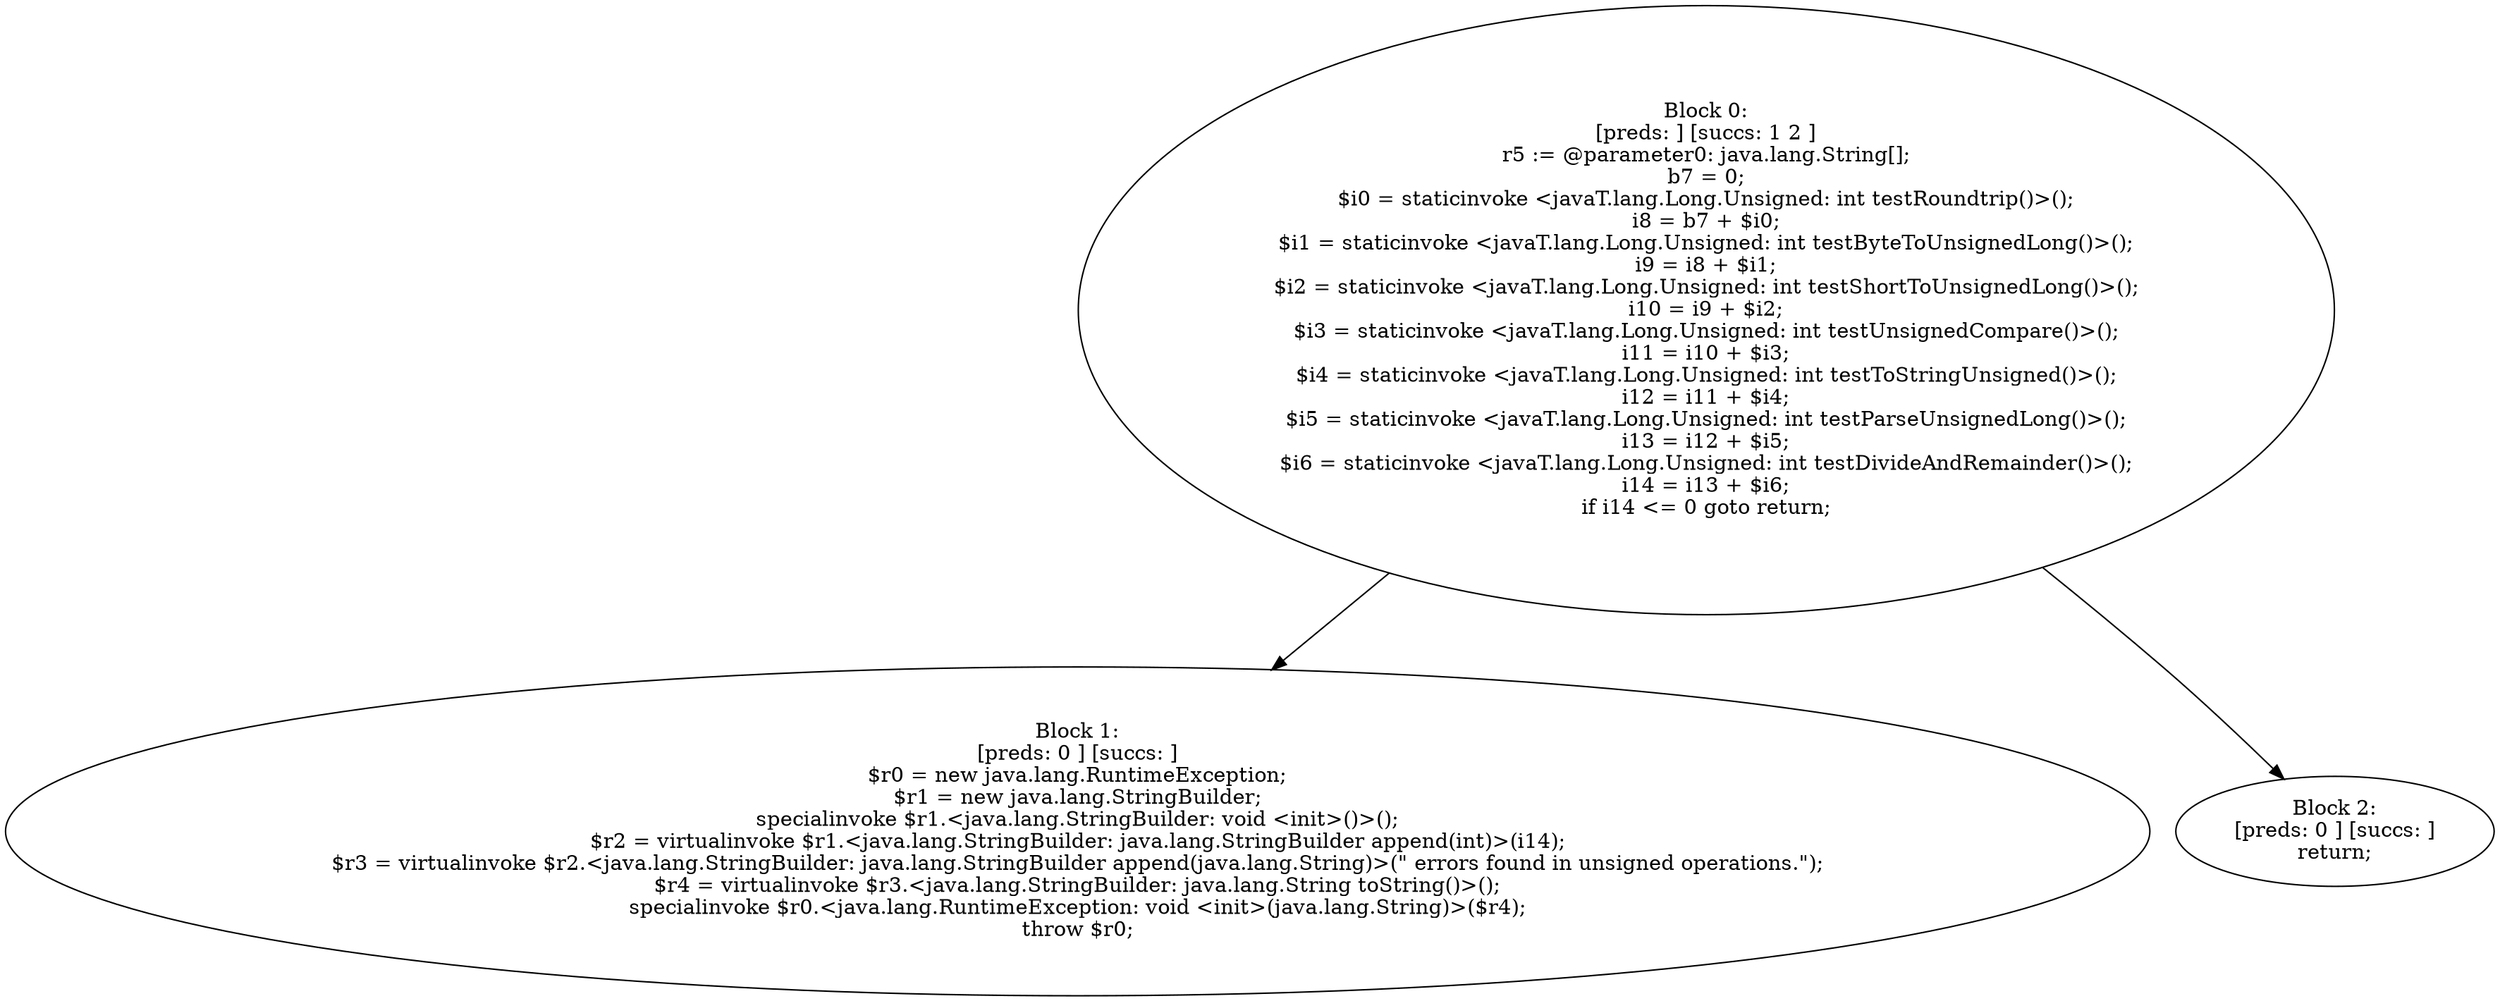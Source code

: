 digraph "unitGraph" {
    "Block 0:
[preds: ] [succs: 1 2 ]
r5 := @parameter0: java.lang.String[];
b7 = 0;
$i0 = staticinvoke <javaT.lang.Long.Unsigned: int testRoundtrip()>();
i8 = b7 + $i0;
$i1 = staticinvoke <javaT.lang.Long.Unsigned: int testByteToUnsignedLong()>();
i9 = i8 + $i1;
$i2 = staticinvoke <javaT.lang.Long.Unsigned: int testShortToUnsignedLong()>();
i10 = i9 + $i2;
$i3 = staticinvoke <javaT.lang.Long.Unsigned: int testUnsignedCompare()>();
i11 = i10 + $i3;
$i4 = staticinvoke <javaT.lang.Long.Unsigned: int testToStringUnsigned()>();
i12 = i11 + $i4;
$i5 = staticinvoke <javaT.lang.Long.Unsigned: int testParseUnsignedLong()>();
i13 = i12 + $i5;
$i6 = staticinvoke <javaT.lang.Long.Unsigned: int testDivideAndRemainder()>();
i14 = i13 + $i6;
if i14 <= 0 goto return;
"
    "Block 1:
[preds: 0 ] [succs: ]
$r0 = new java.lang.RuntimeException;
$r1 = new java.lang.StringBuilder;
specialinvoke $r1.<java.lang.StringBuilder: void <init>()>();
$r2 = virtualinvoke $r1.<java.lang.StringBuilder: java.lang.StringBuilder append(int)>(i14);
$r3 = virtualinvoke $r2.<java.lang.StringBuilder: java.lang.StringBuilder append(java.lang.String)>(\" errors found in unsigned operations.\");
$r4 = virtualinvoke $r3.<java.lang.StringBuilder: java.lang.String toString()>();
specialinvoke $r0.<java.lang.RuntimeException: void <init>(java.lang.String)>($r4);
throw $r0;
"
    "Block 2:
[preds: 0 ] [succs: ]
return;
"
    "Block 0:
[preds: ] [succs: 1 2 ]
r5 := @parameter0: java.lang.String[];
b7 = 0;
$i0 = staticinvoke <javaT.lang.Long.Unsigned: int testRoundtrip()>();
i8 = b7 + $i0;
$i1 = staticinvoke <javaT.lang.Long.Unsigned: int testByteToUnsignedLong()>();
i9 = i8 + $i1;
$i2 = staticinvoke <javaT.lang.Long.Unsigned: int testShortToUnsignedLong()>();
i10 = i9 + $i2;
$i3 = staticinvoke <javaT.lang.Long.Unsigned: int testUnsignedCompare()>();
i11 = i10 + $i3;
$i4 = staticinvoke <javaT.lang.Long.Unsigned: int testToStringUnsigned()>();
i12 = i11 + $i4;
$i5 = staticinvoke <javaT.lang.Long.Unsigned: int testParseUnsignedLong()>();
i13 = i12 + $i5;
$i6 = staticinvoke <javaT.lang.Long.Unsigned: int testDivideAndRemainder()>();
i14 = i13 + $i6;
if i14 <= 0 goto return;
"->"Block 1:
[preds: 0 ] [succs: ]
$r0 = new java.lang.RuntimeException;
$r1 = new java.lang.StringBuilder;
specialinvoke $r1.<java.lang.StringBuilder: void <init>()>();
$r2 = virtualinvoke $r1.<java.lang.StringBuilder: java.lang.StringBuilder append(int)>(i14);
$r3 = virtualinvoke $r2.<java.lang.StringBuilder: java.lang.StringBuilder append(java.lang.String)>(\" errors found in unsigned operations.\");
$r4 = virtualinvoke $r3.<java.lang.StringBuilder: java.lang.String toString()>();
specialinvoke $r0.<java.lang.RuntimeException: void <init>(java.lang.String)>($r4);
throw $r0;
";
    "Block 0:
[preds: ] [succs: 1 2 ]
r5 := @parameter0: java.lang.String[];
b7 = 0;
$i0 = staticinvoke <javaT.lang.Long.Unsigned: int testRoundtrip()>();
i8 = b7 + $i0;
$i1 = staticinvoke <javaT.lang.Long.Unsigned: int testByteToUnsignedLong()>();
i9 = i8 + $i1;
$i2 = staticinvoke <javaT.lang.Long.Unsigned: int testShortToUnsignedLong()>();
i10 = i9 + $i2;
$i3 = staticinvoke <javaT.lang.Long.Unsigned: int testUnsignedCompare()>();
i11 = i10 + $i3;
$i4 = staticinvoke <javaT.lang.Long.Unsigned: int testToStringUnsigned()>();
i12 = i11 + $i4;
$i5 = staticinvoke <javaT.lang.Long.Unsigned: int testParseUnsignedLong()>();
i13 = i12 + $i5;
$i6 = staticinvoke <javaT.lang.Long.Unsigned: int testDivideAndRemainder()>();
i14 = i13 + $i6;
if i14 <= 0 goto return;
"->"Block 2:
[preds: 0 ] [succs: ]
return;
";
}
